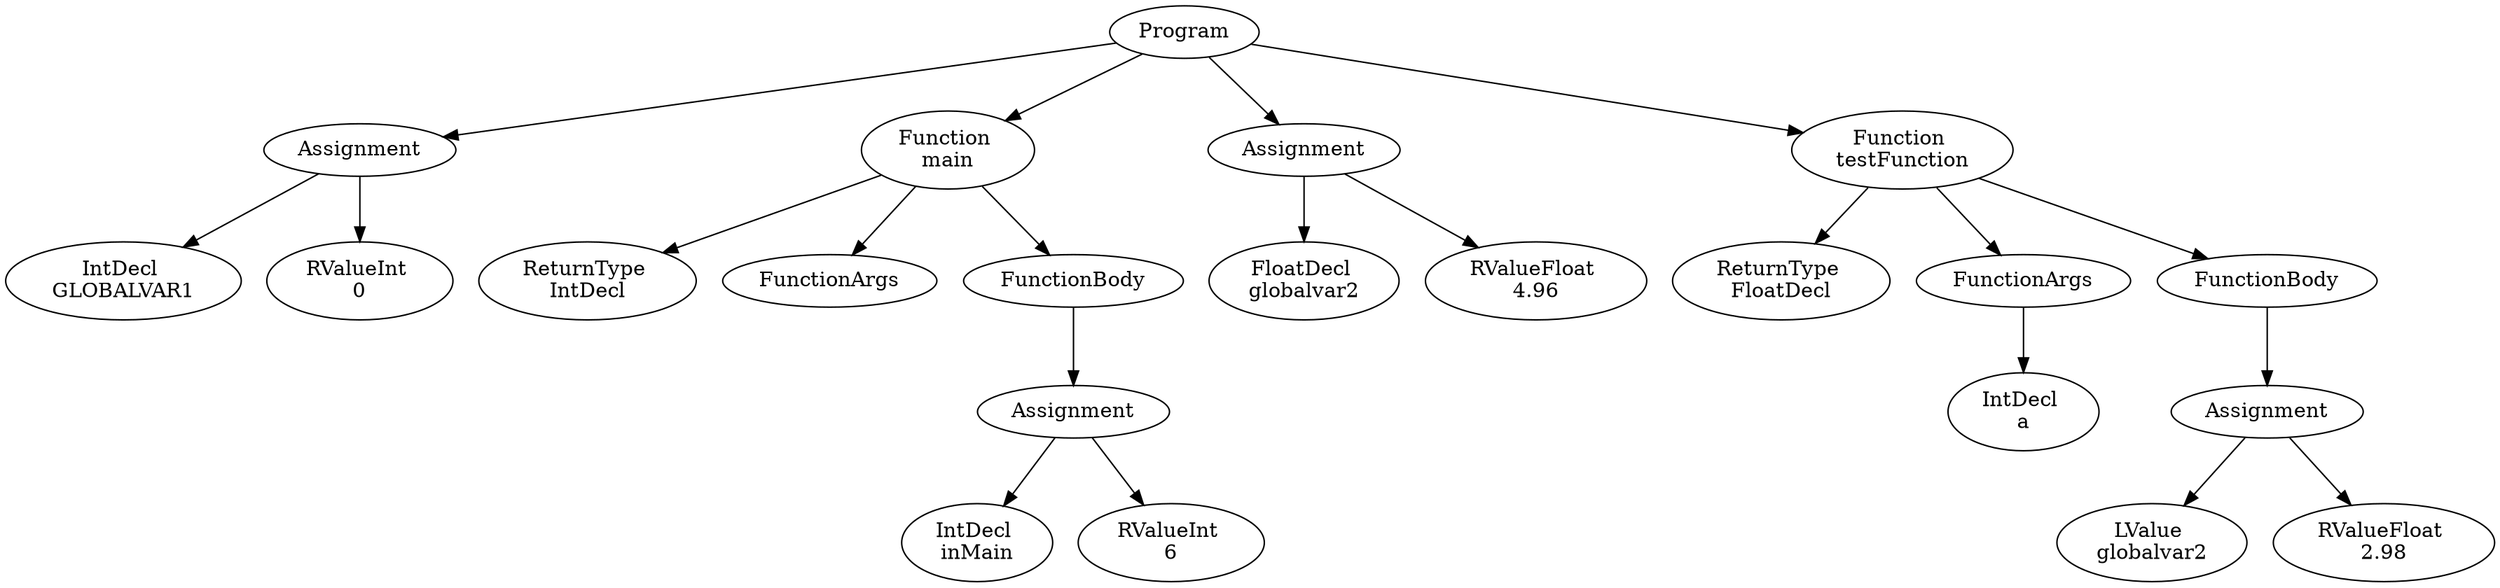 digraph AST {
4 [label="Program"];
5 [label="Assignment"];
6 [label="IntDecl \nGLOBALVAR1"];
7 [label="RValueInt \n0"];
5 -> 6;
5 -> 7;
8 [label="Function \nmain"];
9 [label="ReturnType \nIntDecl"];
10 [label="FunctionArgs"];
11 [label="FunctionBody"];
12 [label="Assignment"];
13 [label="IntDecl \ninMain"];
14 [label="RValueInt \n6"];
12 -> 13;
12 -> 14;
11 -> 12;
8 -> 9;
8 -> 10;
8 -> 11;
15 [label="Assignment"];
16 [label="FloatDecl \nglobalvar2"];
17 [label="RValueFloat \n4.96"];
15 -> 16;
15 -> 17;
18 [label="Function \ntestFunction"];
19 [label="ReturnType \nFloatDecl"];
20 [label="FunctionArgs"];
21 [label="IntDecl \na"];
20 -> 21;
22 [label="FunctionBody"];
23 [label="Assignment"];
24 [label="LValue \nglobalvar2"];
25 [label="RValueFloat \n2.98"];
23 -> 24;
23 -> 25;
22 -> 23;
18 -> 19;
18 -> 20;
18 -> 22;
4 -> 5;
4 -> 8;
4 -> 15;
4 -> 18;
}